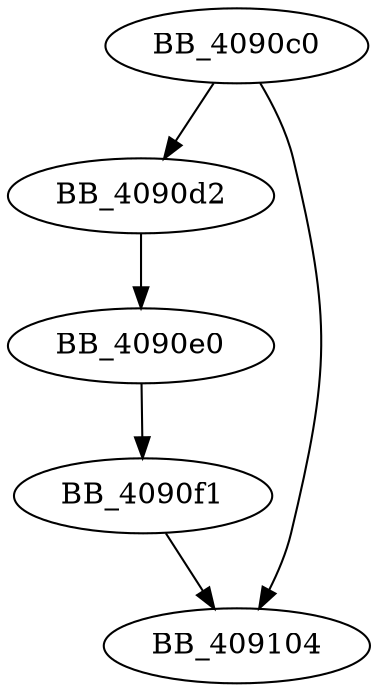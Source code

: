 DiGraph __unwind_handler{
BB_4090c0->BB_4090d2
BB_4090c0->BB_409104
BB_4090d2->BB_4090e0
BB_4090e0->BB_4090f1
BB_4090f1->BB_409104
}
